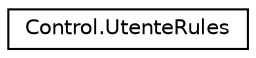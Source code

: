 digraph "Graphical Class Hierarchy"
{
 // LATEX_PDF_SIZE
  edge [fontname="Helvetica",fontsize="10",labelfontname="Helvetica",labelfontsize="10"];
  node [fontname="Helvetica",fontsize="10",shape=record];
  rankdir="LR";
  Node0 [label="Control.UtenteRules",height=0.2,width=0.4,color="black", fillcolor="white", style="filled",URL="$class_control_1_1_utente_rules.html",tooltip="Class that dictates how the user accesses the data of utentes"];
}
